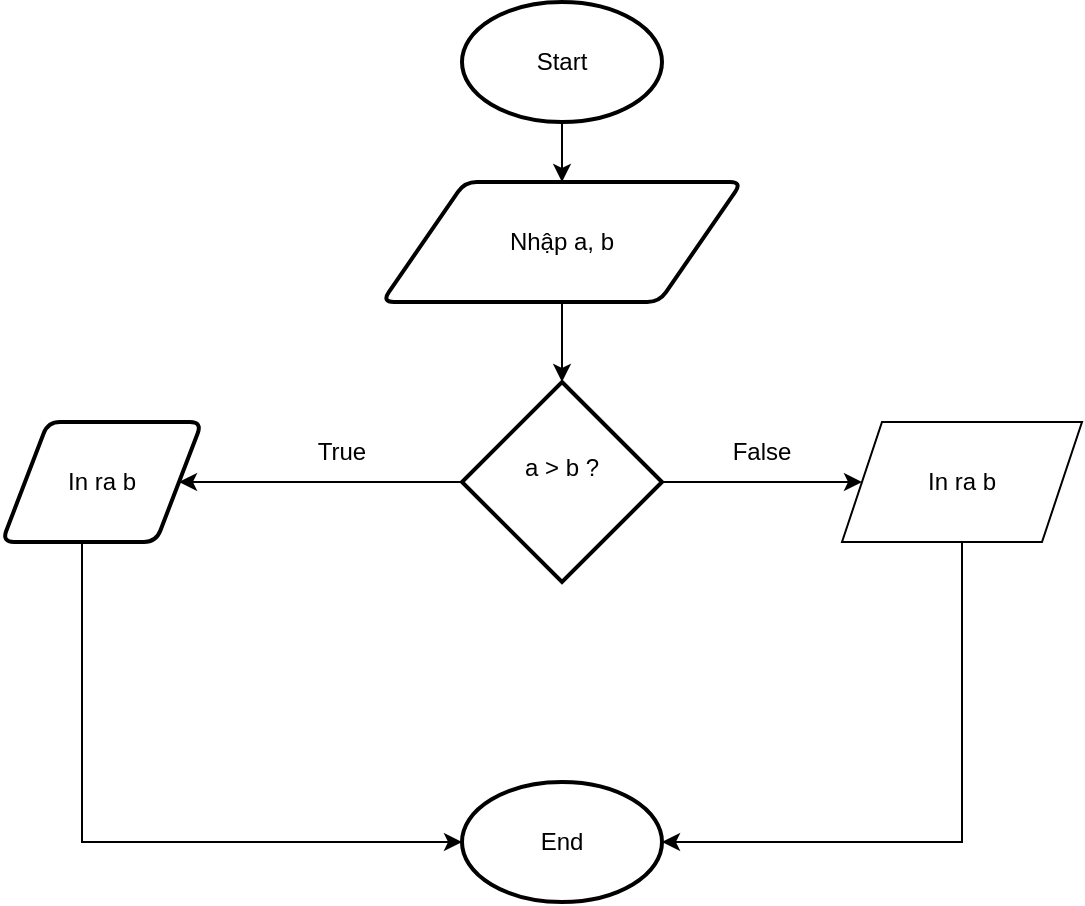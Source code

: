 <mxfile version="28.2.5">
  <diagram name="Trang-1" id="_oHHS1JjryRtInt9zbec">
    <mxGraphModel dx="1273" dy="570" grid="1" gridSize="10" guides="1" tooltips="1" connect="1" arrows="1" fold="1" page="1" pageScale="1" pageWidth="3300" pageHeight="4681" math="0" shadow="0">
      <root>
        <mxCell id="0" />
        <mxCell id="1" parent="0" />
        <mxCell id="EAGnOAl5UtZuwdQhWTvh-3" value="" style="edgeStyle=orthogonalEdgeStyle;rounded=0;orthogonalLoop=1;jettySize=auto;html=1;" edge="1" parent="1" source="EAGnOAl5UtZuwdQhWTvh-1" target="EAGnOAl5UtZuwdQhWTvh-2">
          <mxGeometry relative="1" as="geometry" />
        </mxCell>
        <mxCell id="EAGnOAl5UtZuwdQhWTvh-1" value="Start" style="strokeWidth=2;html=1;shape=mxgraph.flowchart.start_1;whiteSpace=wrap;" vertex="1" parent="1">
          <mxGeometry x="450" y="130" width="100" height="60" as="geometry" />
        </mxCell>
        <mxCell id="EAGnOAl5UtZuwdQhWTvh-5" value="" style="edgeStyle=orthogonalEdgeStyle;rounded=0;orthogonalLoop=1;jettySize=auto;html=1;" edge="1" parent="1" source="EAGnOAl5UtZuwdQhWTvh-2" target="EAGnOAl5UtZuwdQhWTvh-4">
          <mxGeometry relative="1" as="geometry" />
        </mxCell>
        <mxCell id="EAGnOAl5UtZuwdQhWTvh-2" value="Nhập a, b" style="shape=parallelogram;html=1;strokeWidth=2;perimeter=parallelogramPerimeter;whiteSpace=wrap;rounded=1;arcSize=12;size=0.23;" vertex="1" parent="1">
          <mxGeometry x="410" y="220" width="180" height="60" as="geometry" />
        </mxCell>
        <mxCell id="EAGnOAl5UtZuwdQhWTvh-7" value="" style="edgeStyle=orthogonalEdgeStyle;rounded=0;orthogonalLoop=1;jettySize=auto;html=1;" edge="1" parent="1" source="EAGnOAl5UtZuwdQhWTvh-4" target="EAGnOAl5UtZuwdQhWTvh-6">
          <mxGeometry relative="1" as="geometry" />
        </mxCell>
        <mxCell id="EAGnOAl5UtZuwdQhWTvh-10" value="" style="edgeStyle=orthogonalEdgeStyle;rounded=0;orthogonalLoop=1;jettySize=auto;html=1;" edge="1" parent="1" source="EAGnOAl5UtZuwdQhWTvh-4" target="EAGnOAl5UtZuwdQhWTvh-9">
          <mxGeometry relative="1" as="geometry" />
        </mxCell>
        <mxCell id="EAGnOAl5UtZuwdQhWTvh-4" value="a &amp;gt; b ?&lt;div&gt;&lt;br&gt;&lt;/div&gt;" style="strokeWidth=2;html=1;shape=mxgraph.flowchart.decision;whiteSpace=wrap;" vertex="1" parent="1">
          <mxGeometry x="450" y="320" width="100" height="100" as="geometry" />
        </mxCell>
        <mxCell id="EAGnOAl5UtZuwdQhWTvh-6" value="In ra b" style="shape=parallelogram;html=1;strokeWidth=2;perimeter=parallelogramPerimeter;whiteSpace=wrap;rounded=1;arcSize=12;size=0.23;" vertex="1" parent="1">
          <mxGeometry x="220" y="340" width="100" height="60" as="geometry" />
        </mxCell>
        <mxCell id="EAGnOAl5UtZuwdQhWTvh-8" value="True" style="text;html=1;align=center;verticalAlign=middle;whiteSpace=wrap;rounded=0;" vertex="1" parent="1">
          <mxGeometry x="360" y="340" width="60" height="30" as="geometry" />
        </mxCell>
        <mxCell id="EAGnOAl5UtZuwdQhWTvh-9" value="In ra b" style="shape=parallelogram;perimeter=parallelogramPerimeter;whiteSpace=wrap;html=1;fixedSize=1;" vertex="1" parent="1">
          <mxGeometry x="640" y="340" width="120" height="60" as="geometry" />
        </mxCell>
        <mxCell id="EAGnOAl5UtZuwdQhWTvh-11" value="False" style="text;html=1;align=center;verticalAlign=middle;whiteSpace=wrap;rounded=0;" vertex="1" parent="1">
          <mxGeometry x="570" y="340" width="60" height="30" as="geometry" />
        </mxCell>
        <mxCell id="EAGnOAl5UtZuwdQhWTvh-12" value="End" style="strokeWidth=2;html=1;shape=mxgraph.flowchart.start_1;whiteSpace=wrap;" vertex="1" parent="1">
          <mxGeometry x="450" y="520" width="100" height="60" as="geometry" />
        </mxCell>
        <mxCell id="EAGnOAl5UtZuwdQhWTvh-13" style="edgeStyle=orthogonalEdgeStyle;rounded=0;orthogonalLoop=1;jettySize=auto;html=1;entryX=1;entryY=0.5;entryDx=0;entryDy=0;entryPerimeter=0;" edge="1" parent="1" source="EAGnOAl5UtZuwdQhWTvh-9" target="EAGnOAl5UtZuwdQhWTvh-12">
          <mxGeometry relative="1" as="geometry">
            <Array as="points">
              <mxPoint x="700" y="550" />
            </Array>
          </mxGeometry>
        </mxCell>
        <mxCell id="EAGnOAl5UtZuwdQhWTvh-14" style="edgeStyle=orthogonalEdgeStyle;rounded=0;orthogonalLoop=1;jettySize=auto;html=1;entryX=0;entryY=0.5;entryDx=0;entryDy=0;entryPerimeter=0;" edge="1" parent="1" source="EAGnOAl5UtZuwdQhWTvh-6" target="EAGnOAl5UtZuwdQhWTvh-12">
          <mxGeometry relative="1" as="geometry">
            <Array as="points">
              <mxPoint x="260" y="550" />
            </Array>
          </mxGeometry>
        </mxCell>
      </root>
    </mxGraphModel>
  </diagram>
</mxfile>
